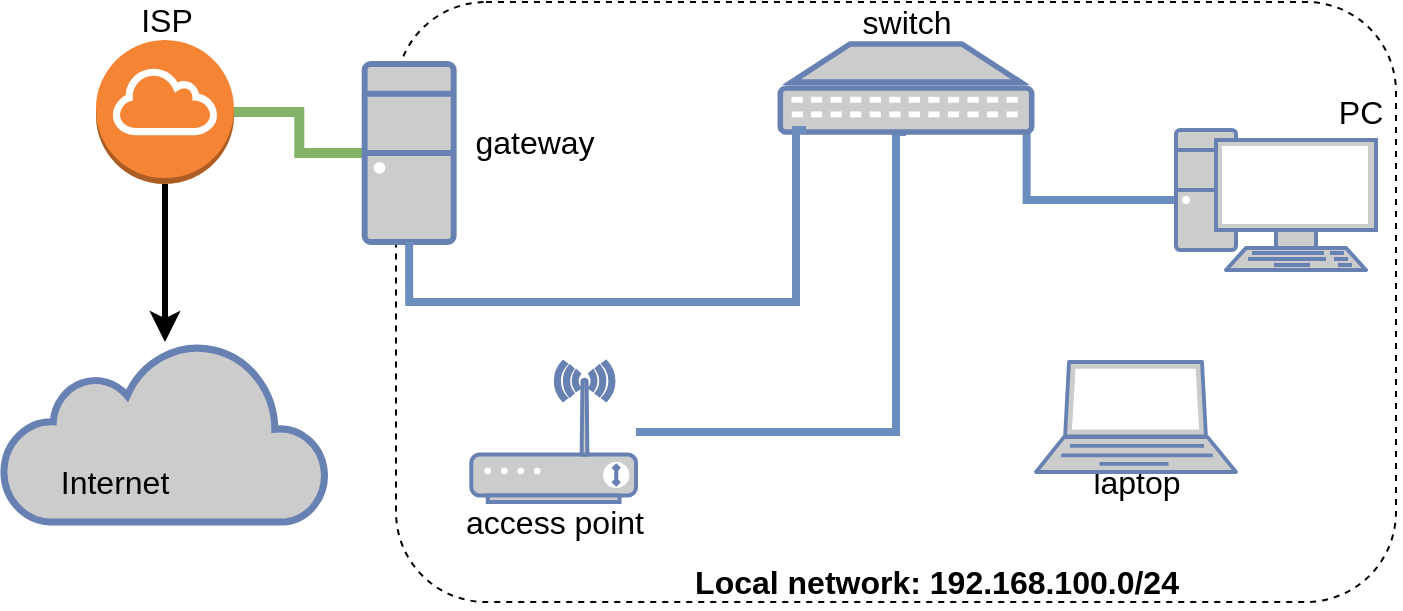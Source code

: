 <mxfile version="17.4.2" type="device"><diagram id="8524JZTR6KMpgAspOG_8" name="Page-1"><mxGraphModel dx="1106" dy="761" grid="1" gridSize="10" guides="1" tooltips="1" connect="1" arrows="1" fold="1" page="1" pageScale="1" pageWidth="827" pageHeight="1169" math="0" shadow="0"><root><mxCell id="0"/><mxCell id="1" parent="0"/><mxCell id="A0dyvoBMgW_xQpVpv-3p-8" value="" style="html=1;outlineConnect=0;fillColor=#CCCCCC;strokeColor=#6881B3;gradientColor=none;gradientDirection=north;strokeWidth=2;shape=mxgraph.networks.cloud;fontColor=#ffffff;" vertex="1" parent="1"><mxGeometry x="63.5" y="270" width="162" height="90" as="geometry"/></mxCell><mxCell id="ZonxK_QHUyH4lIpVCpFe-24" value="" style="rounded=1;whiteSpace=wrap;html=1;fontSize=16;fillColor=none;strokeColor=default;dashed=1;" parent="1" vertex="1"><mxGeometry x="260" y="100" width="499.99" height="300" as="geometry"/></mxCell><mxCell id="ZonxK_QHUyH4lIpVCpFe-10" style="edgeStyle=orthogonalEdgeStyle;rounded=0;orthogonalLoop=1;jettySize=auto;html=1;entryX=1;entryY=0.5;entryDx=0;entryDy=0;entryPerimeter=0;endArrow=none;endFill=0;fillColor=#d5e8d4;strokeColor=#82b366;strokeWidth=5;exitX=0;exitY=0.5;exitDx=0;exitDy=0;exitPerimeter=0;" parent="1" source="A0dyvoBMgW_xQpVpv-3p-13" target="ZonxK_QHUyH4lIpVCpFe-9" edge="1"><mxGeometry relative="1" as="geometry"><mxPoint x="250" y="205" as="sourcePoint"/></mxGeometry></mxCell><mxCell id="ZonxK_QHUyH4lIpVCpFe-15" style="edgeStyle=orthogonalEdgeStyle;rounded=0;orthogonalLoop=1;jettySize=auto;html=1;strokeWidth=4;endArrow=none;endFill=0;fillColor=#dae8fc;strokeColor=#6c8ebf;entryX=0.98;entryY=0.98;entryDx=0;entryDy=0;entryPerimeter=0;exitX=0;exitY=0.5;exitDx=0;exitDy=0;exitPerimeter=0;" parent="1" source="A0dyvoBMgW_xQpVpv-3p-12" target="A0dyvoBMgW_xQpVpv-3p-5" edge="1"><mxGeometry relative="1" as="geometry"><mxPoint x="670" y="197.1" as="sourcePoint"/><mxPoint x="510" y="155" as="targetPoint"/></mxGeometry></mxCell><mxCell id="ZonxK_QHUyH4lIpVCpFe-14" style="edgeStyle=orthogonalEdgeStyle;rounded=0;orthogonalLoop=1;jettySize=auto;html=1;strokeWidth=4;endArrow=none;endFill=0;strokeColor=#6c8ebf;fillColor=#dae8fc;entryX=0.5;entryY=1;entryDx=0;entryDy=0;entryPerimeter=0;" parent="1" source="A0dyvoBMgW_xQpVpv-3p-6" target="A0dyvoBMgW_xQpVpv-3p-5" edge="1"><mxGeometry relative="1" as="geometry"><mxPoint x="510" y="250" as="sourcePoint"/><mxPoint x="490" y="169.96" as="targetPoint"/><Array as="points"><mxPoint x="510" y="315"/><mxPoint x="510" y="165"/></Array></mxGeometry></mxCell><mxCell id="A0dyvoBMgW_xQpVpv-3p-9" style="edgeStyle=orthogonalEdgeStyle;rounded=0;orthogonalLoop=1;jettySize=auto;html=1;exitX=0.5;exitY=1;exitDx=0;exitDy=0;exitPerimeter=0;strokeWidth=3;" edge="1" parent="1" source="ZonxK_QHUyH4lIpVCpFe-9" target="A0dyvoBMgW_xQpVpv-3p-8"><mxGeometry relative="1" as="geometry"/></mxCell><mxCell id="ZonxK_QHUyH4lIpVCpFe-9" value="" style="outlineConnect=0;dashed=0;verticalLabelPosition=bottom;verticalAlign=top;align=center;html=1;shape=mxgraph.aws3.internet_gateway;fillColor=#F58534;gradientColor=none;" parent="1" vertex="1"><mxGeometry x="110.0" y="119" width="69" height="72" as="geometry"/></mxCell><mxCell id="ZonxK_QHUyH4lIpVCpFe-16" value="Internet" style="text;html=1;align=center;verticalAlign=middle;resizable=0;points=[];autosize=1;strokeColor=none;fillColor=none;fontSize=16;fontStyle=0" parent="1" vertex="1"><mxGeometry x="84.05" y="330" width="70" height="20" as="geometry"/></mxCell><mxCell id="ZonxK_QHUyH4lIpVCpFe-17" value="ISP" style="text;html=1;align=center;verticalAlign=middle;resizable=0;points=[];autosize=1;strokeColor=none;fillColor=none;fontSize=16;fontStyle=0" parent="1" vertex="1"><mxGeometry x="124.5" y="99" width="40" height="20" as="geometry"/></mxCell><mxCell id="ZonxK_QHUyH4lIpVCpFe-18" value="gateway" style="text;html=1;align=center;verticalAlign=middle;resizable=0;points=[];autosize=1;strokeColor=none;fillColor=none;fontSize=16;fontStyle=0" parent="1" vertex="1"><mxGeometry x="288.83" y="160" width="80" height="20" as="geometry"/></mxCell><mxCell id="ZonxK_QHUyH4lIpVCpFe-19" value="switch" style="text;html=1;align=center;verticalAlign=middle;resizable=0;points=[];autosize=1;strokeColor=none;fillColor=none;fontSize=16;fontStyle=0" parent="1" vertex="1"><mxGeometry x="485" y="100" width="60" height="20" as="geometry"/></mxCell><mxCell id="ZonxK_QHUyH4lIpVCpFe-20" value="access point" style="text;html=1;align=center;verticalAlign=middle;resizable=0;points=[];autosize=1;strokeColor=none;fillColor=none;fontSize=16;fontStyle=0" parent="1" vertex="1"><mxGeometry x="288.83" y="350" width="100" height="20" as="geometry"/></mxCell><mxCell id="ZonxK_QHUyH4lIpVCpFe-21" value="laptop" style="text;html=1;align=center;verticalAlign=middle;resizable=0;points=[];autosize=1;strokeColor=none;fillColor=none;fontSize=16;fontStyle=0" parent="1" vertex="1"><mxGeometry x="600" y="330" width="60" height="20" as="geometry"/></mxCell><mxCell id="ZonxK_QHUyH4lIpVCpFe-22" value="PC" style="text;html=1;align=center;verticalAlign=middle;resizable=0;points=[];autosize=1;strokeColor=none;fillColor=none;fontSize=16;fontStyle=0" parent="1" vertex="1"><mxGeometry x="722.38" y="145" width="40" height="20" as="geometry"/></mxCell><mxCell id="ZonxK_QHUyH4lIpVCpFe-25" value="Local network: 192.168.100.0/24" style="text;html=1;align=center;verticalAlign=middle;resizable=0;points=[];autosize=1;strokeColor=none;fillColor=none;fontSize=16;fontStyle=1" parent="1" vertex="1"><mxGeometry x="400" y="380" width="260" height="20" as="geometry"/></mxCell><mxCell id="ZonxK_QHUyH4lIpVCpFe-26" style="edgeStyle=orthogonalEdgeStyle;rounded=0;orthogonalLoop=1;jettySize=auto;html=1;exitX=0.5;exitY=1;exitDx=0;exitDy=0;fontSize=16;endArrow=none;endFill=0;strokeColor=default;strokeWidth=5;" parent="1" source="ZonxK_QHUyH4lIpVCpFe-24" target="ZonxK_QHUyH4lIpVCpFe-24" edge="1"><mxGeometry relative="1" as="geometry"/></mxCell><mxCell id="A0dyvoBMgW_xQpVpv-3p-5" value="" style="fontColor=#0066CC;verticalAlign=top;verticalLabelPosition=bottom;labelPosition=center;align=center;html=1;outlineConnect=0;fillColor=#CCCCCC;strokeColor=#6881B3;gradientColor=none;gradientDirection=north;strokeWidth=2;shape=mxgraph.networks.patch_panel;" vertex="1" parent="1"><mxGeometry x="452.14" y="121" width="125.71" height="44" as="geometry"/></mxCell><mxCell id="A0dyvoBMgW_xQpVpv-3p-6" value="" style="fontColor=#0066CC;verticalAlign=top;verticalLabelPosition=bottom;labelPosition=center;align=center;html=1;outlineConnect=0;fillColor=#CCCCCC;strokeColor=#6881B3;gradientColor=none;gradientDirection=north;strokeWidth=2;shape=mxgraph.networks.wireless_modem;" vertex="1" parent="1"><mxGeometry x="297.65" y="280" width="82.35" height="70" as="geometry"/></mxCell><mxCell id="A0dyvoBMgW_xQpVpv-3p-11" value="" style="fontColor=#0066CC;verticalAlign=top;verticalLabelPosition=bottom;labelPosition=center;align=center;html=1;outlineConnect=0;fillColor=#CCCCCC;strokeColor=#6881B3;gradientColor=none;gradientDirection=north;strokeWidth=2;shape=mxgraph.networks.laptop;" vertex="1" parent="1"><mxGeometry x="580" y="280" width="100" height="55" as="geometry"/></mxCell><mxCell id="A0dyvoBMgW_xQpVpv-3p-12" value="" style="fontColor=#0066CC;verticalAlign=top;verticalLabelPosition=bottom;labelPosition=center;align=center;html=1;outlineConnect=0;fillColor=#CCCCCC;strokeColor=#6881B3;gradientColor=none;gradientDirection=north;strokeWidth=2;shape=mxgraph.networks.pc;" vertex="1" parent="1"><mxGeometry x="650" y="164" width="100" height="70" as="geometry"/></mxCell><mxCell id="A0dyvoBMgW_xQpVpv-3p-13" value="" style="fontColor=#0066CC;verticalAlign=top;verticalLabelPosition=bottom;labelPosition=center;align=center;html=1;outlineConnect=0;fillColor=#CCCCCC;strokeColor=#6881B3;gradientColor=none;gradientDirection=north;strokeWidth=2;shape=mxgraph.networks.desktop_pc;" vertex="1" parent="1"><mxGeometry x="244.33" y="131" width="44.5" height="89" as="geometry"/></mxCell><mxCell id="A0dyvoBMgW_xQpVpv-3p-16" style="edgeStyle=orthogonalEdgeStyle;rounded=0;orthogonalLoop=1;jettySize=auto;html=1;strokeWidth=4;endArrow=none;endFill=0;strokeColor=#6c8ebf;fillColor=#dae8fc;entryX=0.5;entryY=1;entryDx=0;entryDy=0;entryPerimeter=0;exitX=0.5;exitY=1;exitDx=0;exitDy=0;exitPerimeter=0;" edge="1" parent="1" source="A0dyvoBMgW_xQpVpv-3p-13"><mxGeometry relative="1" as="geometry"><mxPoint x="330" y="314" as="sourcePoint"/><mxPoint x="464.995" y="164" as="targetPoint"/><Array as="points"><mxPoint x="267" y="250"/><mxPoint x="460" y="250"/><mxPoint x="460" y="164"/></Array></mxGeometry></mxCell></root></mxGraphModel></diagram></mxfile>